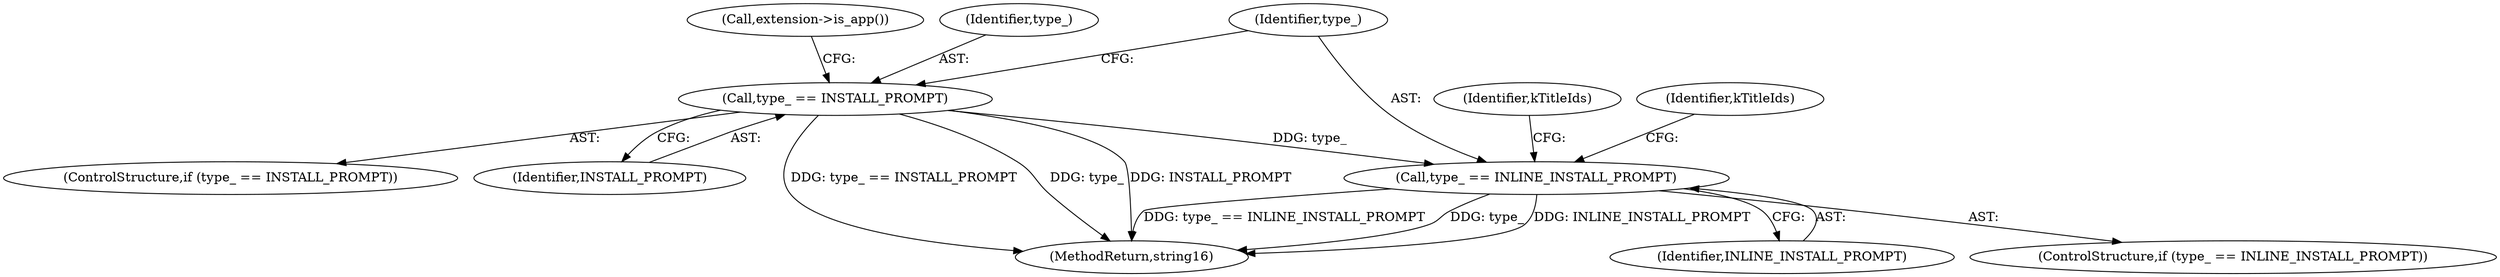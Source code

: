 digraph "1_Chrome_6b5f83842b5edb5d4bd6684b196b3630c6769731_1@del" {
"1000116" [label="(Call,type_ == INLINE_INSTALL_PROMPT)"];
"1000104" [label="(Call,type_ == INSTALL_PROMPT)"];
"1000104" [label="(Call,type_ == INSTALL_PROMPT)"];
"1000111" [label="(Call,extension->is_app())"];
"1000132" [label="(Identifier,kTitleIds)"];
"1000106" [label="(Identifier,INSTALL_PROMPT)"];
"1000123" [label="(Identifier,kTitleIds)"];
"1000134" [label="(MethodReturn,string16)"];
"1000116" [label="(Call,type_ == INLINE_INSTALL_PROMPT)"];
"1000115" [label="(ControlStructure,if (type_ == INLINE_INSTALL_PROMPT))"];
"1000103" [label="(ControlStructure,if (type_ == INSTALL_PROMPT))"];
"1000105" [label="(Identifier,type_)"];
"1000118" [label="(Identifier,INLINE_INSTALL_PROMPT)"];
"1000117" [label="(Identifier,type_)"];
"1000116" -> "1000115"  [label="AST: "];
"1000116" -> "1000118"  [label="CFG: "];
"1000117" -> "1000116"  [label="AST: "];
"1000118" -> "1000116"  [label="AST: "];
"1000123" -> "1000116"  [label="CFG: "];
"1000132" -> "1000116"  [label="CFG: "];
"1000116" -> "1000134"  [label="DDG: type_"];
"1000116" -> "1000134"  [label="DDG: INLINE_INSTALL_PROMPT"];
"1000116" -> "1000134"  [label="DDG: type_ == INLINE_INSTALL_PROMPT"];
"1000104" -> "1000116"  [label="DDG: type_"];
"1000104" -> "1000103"  [label="AST: "];
"1000104" -> "1000106"  [label="CFG: "];
"1000105" -> "1000104"  [label="AST: "];
"1000106" -> "1000104"  [label="AST: "];
"1000111" -> "1000104"  [label="CFG: "];
"1000117" -> "1000104"  [label="CFG: "];
"1000104" -> "1000134"  [label="DDG: type_ == INSTALL_PROMPT"];
"1000104" -> "1000134"  [label="DDG: type_"];
"1000104" -> "1000134"  [label="DDG: INSTALL_PROMPT"];
}
